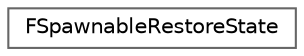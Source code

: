 digraph "Graphical Class Hierarchy"
{
 // INTERACTIVE_SVG=YES
 // LATEX_PDF_SIZE
  bgcolor="transparent";
  edge [fontname=Helvetica,fontsize=10,labelfontname=Helvetica,labelfontsize=10];
  node [fontname=Helvetica,fontsize=10,shape=box,height=0.2,width=0.4];
  rankdir="LR";
  Node0 [id="Node000000",label="FSpawnableRestoreState",height=0.2,width=0.4,color="grey40", fillcolor="white", style="filled",URL="$d7/d98/structFSpawnableRestoreState.html",tooltip=" "];
}

